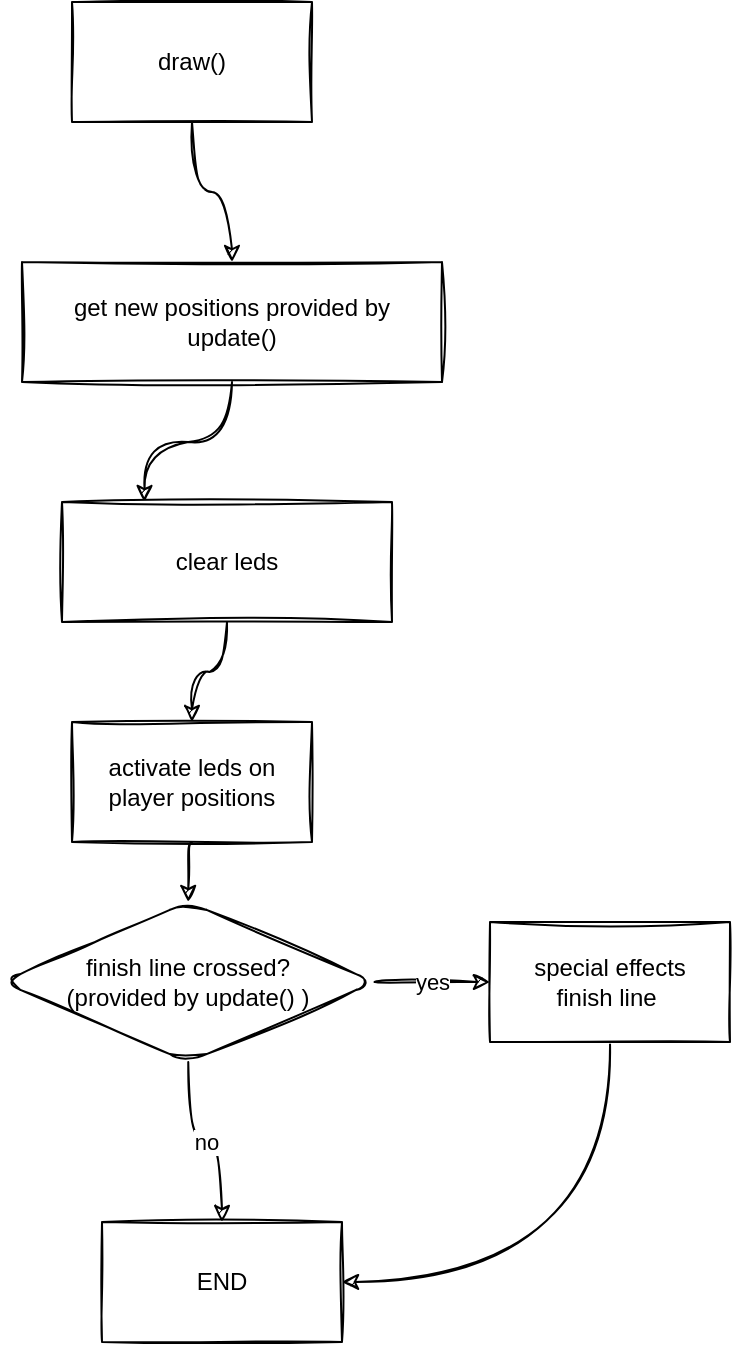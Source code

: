 <mxfile version="14.1.9" type="github">
  <diagram id="C5RBs43oDa-KdzZeNtuy" name="Page-1">
    <mxGraphModel dx="2052" dy="1149" grid="1" gridSize="10" guides="1" tooltips="1" connect="1" arrows="1" fold="1" page="1" pageScale="1" pageWidth="827" pageHeight="1169" math="0" shadow="0">
      <root>
        <mxCell id="WIyWlLk6GJQsqaUBKTNV-0" />
        <mxCell id="WIyWlLk6GJQsqaUBKTNV-1" parent="WIyWlLk6GJQsqaUBKTNV-0" />
        <mxCell id="EvRQyWEs8h8J2FVKh17Y-2" style="edgeStyle=orthogonalEdgeStyle;curved=1;rounded=1;sketch=1;orthogonalLoop=1;jettySize=auto;html=1;entryX=0.5;entryY=0;entryDx=0;entryDy=0;shadow=0;" edge="1" parent="WIyWlLk6GJQsqaUBKTNV-1" source="EvRQyWEs8h8J2FVKh17Y-0" target="EvRQyWEs8h8J2FVKh17Y-1">
          <mxGeometry relative="1" as="geometry" />
        </mxCell>
        <mxCell id="EvRQyWEs8h8J2FVKh17Y-0" value="draw()" style="rounded=0;whiteSpace=wrap;html=1;shadow=0;sketch=1;" vertex="1" parent="WIyWlLk6GJQsqaUBKTNV-1">
          <mxGeometry x="145" y="60" width="120" height="60" as="geometry" />
        </mxCell>
        <mxCell id="EvRQyWEs8h8J2FVKh17Y-4" style="edgeStyle=orthogonalEdgeStyle;curved=1;rounded=1;sketch=1;orthogonalLoop=1;jettySize=auto;html=1;exitX=0.5;exitY=1;exitDx=0;exitDy=0;entryX=0.25;entryY=0;entryDx=0;entryDy=0;shadow=0;" edge="1" parent="WIyWlLk6GJQsqaUBKTNV-1" source="EvRQyWEs8h8J2FVKh17Y-1" target="EvRQyWEs8h8J2FVKh17Y-3">
          <mxGeometry relative="1" as="geometry" />
        </mxCell>
        <mxCell id="EvRQyWEs8h8J2FVKh17Y-1" value="get new positions provided by&lt;br&gt;update()" style="rounded=0;whiteSpace=wrap;html=1;shadow=0;sketch=1;" vertex="1" parent="WIyWlLk6GJQsqaUBKTNV-1">
          <mxGeometry x="120" y="190" width="210" height="60" as="geometry" />
        </mxCell>
        <mxCell id="EvRQyWEs8h8J2FVKh17Y-7" style="edgeStyle=orthogonalEdgeStyle;curved=1;rounded=1;sketch=1;orthogonalLoop=1;jettySize=auto;html=1;exitX=0.5;exitY=1;exitDx=0;exitDy=0;shadow=0;" edge="1" parent="WIyWlLk6GJQsqaUBKTNV-1" source="EvRQyWEs8h8J2FVKh17Y-3" target="EvRQyWEs8h8J2FVKh17Y-6">
          <mxGeometry relative="1" as="geometry" />
        </mxCell>
        <mxCell id="EvRQyWEs8h8J2FVKh17Y-3" value="clear leds" style="rounded=0;whiteSpace=wrap;html=1;shadow=0;sketch=1;" vertex="1" parent="WIyWlLk6GJQsqaUBKTNV-1">
          <mxGeometry x="140" y="310" width="165" height="60" as="geometry" />
        </mxCell>
        <mxCell id="EvRQyWEs8h8J2FVKh17Y-11" value="yes" style="edgeStyle=orthogonalEdgeStyle;curved=1;rounded=1;sketch=1;orthogonalLoop=1;jettySize=auto;html=1;exitX=1;exitY=0.5;exitDx=0;exitDy=0;entryX=0;entryY=0.5;entryDx=0;entryDy=0;shadow=0;" edge="1" parent="WIyWlLk6GJQsqaUBKTNV-1" source="EvRQyWEs8h8J2FVKh17Y-5" target="EvRQyWEs8h8J2FVKh17Y-10">
          <mxGeometry relative="1" as="geometry" />
        </mxCell>
        <mxCell id="EvRQyWEs8h8J2FVKh17Y-12" value="no" style="edgeStyle=orthogonalEdgeStyle;curved=1;rounded=1;sketch=1;orthogonalLoop=1;jettySize=auto;html=1;exitX=0.5;exitY=1;exitDx=0;exitDy=0;shadow=0;entryX=0.5;entryY=0;entryDx=0;entryDy=0;" edge="1" parent="WIyWlLk6GJQsqaUBKTNV-1" source="EvRQyWEs8h8J2FVKh17Y-5" target="EvRQyWEs8h8J2FVKh17Y-13">
          <mxGeometry relative="1" as="geometry">
            <mxPoint x="203" y="650" as="targetPoint" />
          </mxGeometry>
        </mxCell>
        <mxCell id="EvRQyWEs8h8J2FVKh17Y-5" value="finish line crossed?&lt;br&gt;(provided by update() )" style="rhombus;whiteSpace=wrap;html=1;rounded=1;shadow=0;sketch=1;" vertex="1" parent="WIyWlLk6GJQsqaUBKTNV-1">
          <mxGeometry x="110" y="510" width="186.25" height="80" as="geometry" />
        </mxCell>
        <mxCell id="EvRQyWEs8h8J2FVKh17Y-9" style="edgeStyle=orthogonalEdgeStyle;curved=1;rounded=1;sketch=1;orthogonalLoop=1;jettySize=auto;html=1;exitX=0.5;exitY=1;exitDx=0;exitDy=0;entryX=0.5;entryY=0;entryDx=0;entryDy=0;shadow=0;" edge="1" parent="WIyWlLk6GJQsqaUBKTNV-1" source="EvRQyWEs8h8J2FVKh17Y-6" target="EvRQyWEs8h8J2FVKh17Y-5">
          <mxGeometry relative="1" as="geometry" />
        </mxCell>
        <mxCell id="EvRQyWEs8h8J2FVKh17Y-6" value="activate leds on player positions" style="rounded=0;whiteSpace=wrap;html=1;shadow=0;sketch=1;" vertex="1" parent="WIyWlLk6GJQsqaUBKTNV-1">
          <mxGeometry x="145" y="420" width="120" height="60" as="geometry" />
        </mxCell>
        <mxCell id="EvRQyWEs8h8J2FVKh17Y-14" style="edgeStyle=orthogonalEdgeStyle;curved=1;rounded=1;sketch=1;orthogonalLoop=1;jettySize=auto;html=1;exitX=0.5;exitY=1;exitDx=0;exitDy=0;entryX=1;entryY=0.5;entryDx=0;entryDy=0;shadow=0;" edge="1" parent="WIyWlLk6GJQsqaUBKTNV-1" source="EvRQyWEs8h8J2FVKh17Y-10" target="EvRQyWEs8h8J2FVKh17Y-13">
          <mxGeometry relative="1" as="geometry" />
        </mxCell>
        <mxCell id="EvRQyWEs8h8J2FVKh17Y-10" value="special effects&lt;br&gt;finish line&amp;nbsp;" style="rounded=0;whiteSpace=wrap;html=1;shadow=0;sketch=1;" vertex="1" parent="WIyWlLk6GJQsqaUBKTNV-1">
          <mxGeometry x="354" y="520" width="120" height="60" as="geometry" />
        </mxCell>
        <mxCell id="EvRQyWEs8h8J2FVKh17Y-13" value="END" style="rounded=0;whiteSpace=wrap;html=1;shadow=0;sketch=1;" vertex="1" parent="WIyWlLk6GJQsqaUBKTNV-1">
          <mxGeometry x="160" y="670" width="120" height="60" as="geometry" />
        </mxCell>
      </root>
    </mxGraphModel>
  </diagram>
</mxfile>
